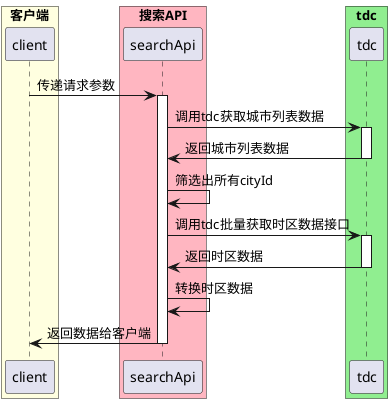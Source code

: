 @startuml

/'定义各个模块'/

box "客户端" #LightYellow
participant client as client
end box

box "搜索API" #LightPink
participant searchApi as api
end box

box "tdc" #LightGreen
participant tdc as tdc
end box

/'模块之间依赖关系'/
client -> api:传递请求参数
activate api
api->tdc:调用tdc获取城市列表数据
activate tdc
tdc->api:返回城市列表数据
deactivate tdc
api->api:筛选出所有cityId
api->tdc:调用tdc批量获取时区数据接口
activate tdc
tdc->api:返回时区数据
deactivate tdc
api->api:转换时区数据
api->client:返回数据给客户端
deactivate api
@enduml